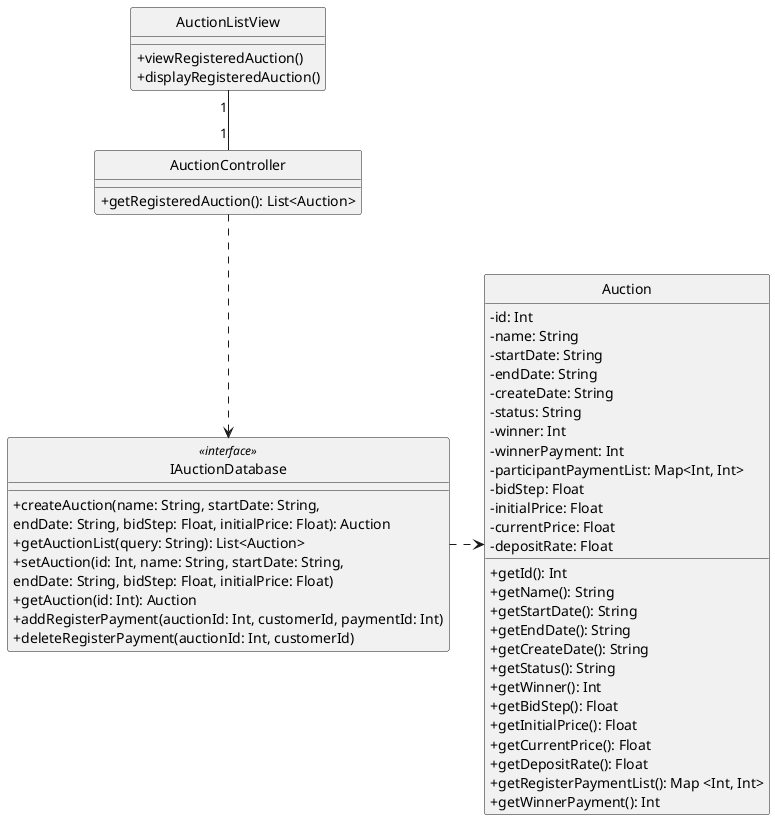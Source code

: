 @startuml view_registered_auction
hide circle
skinparam classAttributeIconSize 0

class AuctionListView {
  + viewRegisteredAuction()
  + displayRegisteredAuction()
}

class AuctionController {
  + getRegisteredAuction(): List<Auction>
}

class IAuctionDatabase <<interface>> {
+ createAuction(name: String, startDate: String,\nendDate: String, bidStep: Float, initialPrice: Float): Auction
+ getAuctionList(query: String): List<Auction>
+ setAuction(id: Int, name: String, startDate: String,\nendDate: String, bidStep: Float, initialPrice: Float)
+ getAuction(id: Int): Auction
+ addRegisterPayment(auctionId: Int, customerId, paymentId: Int)
+ deleteRegisterPayment(auctionId: Int, customerId)
}

class Auction {
- id: Int
- name: String
- startDate: String
- endDate: String
- createDate: String
- status: String
- winner: Int
- winnerPayment: Int
- participantPaymentList: Map<Int, Int>
- bidStep: Float
- initialPrice: Float
- currentPrice: Float
- depositRate: Float
+ getId(): Int
+ getName(): String
+ getStartDate(): String
+ getEndDate(): String
+ getCreateDate(): String
+ getStatus(): String
+ getWinner(): Int
+ getBidStep(): Float
+ getInitialPrice(): Float
+ getCurrentPrice(): Float
+ getDepositRate(): Float
+ getRegisterPaymentList(): Map <Int, Int>
+ getWinnerPayment(): Int
}

AuctionListView "1" -- "1" AuctionController
AuctionController ..> IAuctionDatabase
IAuctionDatabase .r.> Auction
@enduml